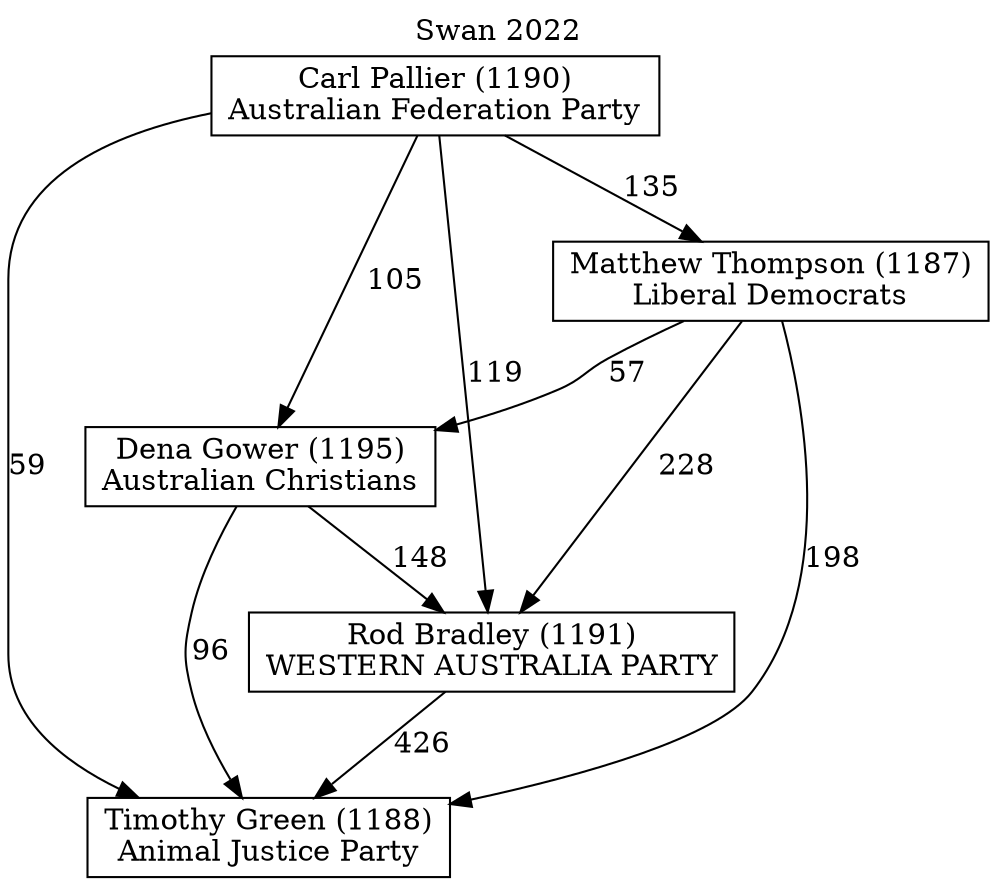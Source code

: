 // House preference flow
digraph "Timothy Green (1188)_Swan_2022" {
	graph [label="Swan 2022" labelloc=t mclimit=10]
	node [shape=box]
	"Carl Pallier (1190)" [label="Carl Pallier (1190)
Australian Federation Party"]
	"Rod Bradley (1191)" [label="Rod Bradley (1191)
WESTERN AUSTRALIA PARTY"]
	"Timothy Green (1188)" [label="Timothy Green (1188)
Animal Justice Party"]
	"Dena Gower (1195)" [label="Dena Gower (1195)
Australian Christians"]
	"Matthew Thompson (1187)" [label="Matthew Thompson (1187)
Liberal Democrats"]
	"Carl Pallier (1190)" -> "Timothy Green (1188)" [label=59]
	"Carl Pallier (1190)" -> "Matthew Thompson (1187)" [label=135]
	"Matthew Thompson (1187)" -> "Dena Gower (1195)" [label=57]
	"Dena Gower (1195)" -> "Timothy Green (1188)" [label=96]
	"Carl Pallier (1190)" -> "Rod Bradley (1191)" [label=119]
	"Rod Bradley (1191)" -> "Timothy Green (1188)" [label=426]
	"Matthew Thompson (1187)" -> "Timothy Green (1188)" [label=198]
	"Carl Pallier (1190)" -> "Dena Gower (1195)" [label=105]
	"Dena Gower (1195)" -> "Rod Bradley (1191)" [label=148]
	"Matthew Thompson (1187)" -> "Rod Bradley (1191)" [label=228]
}

